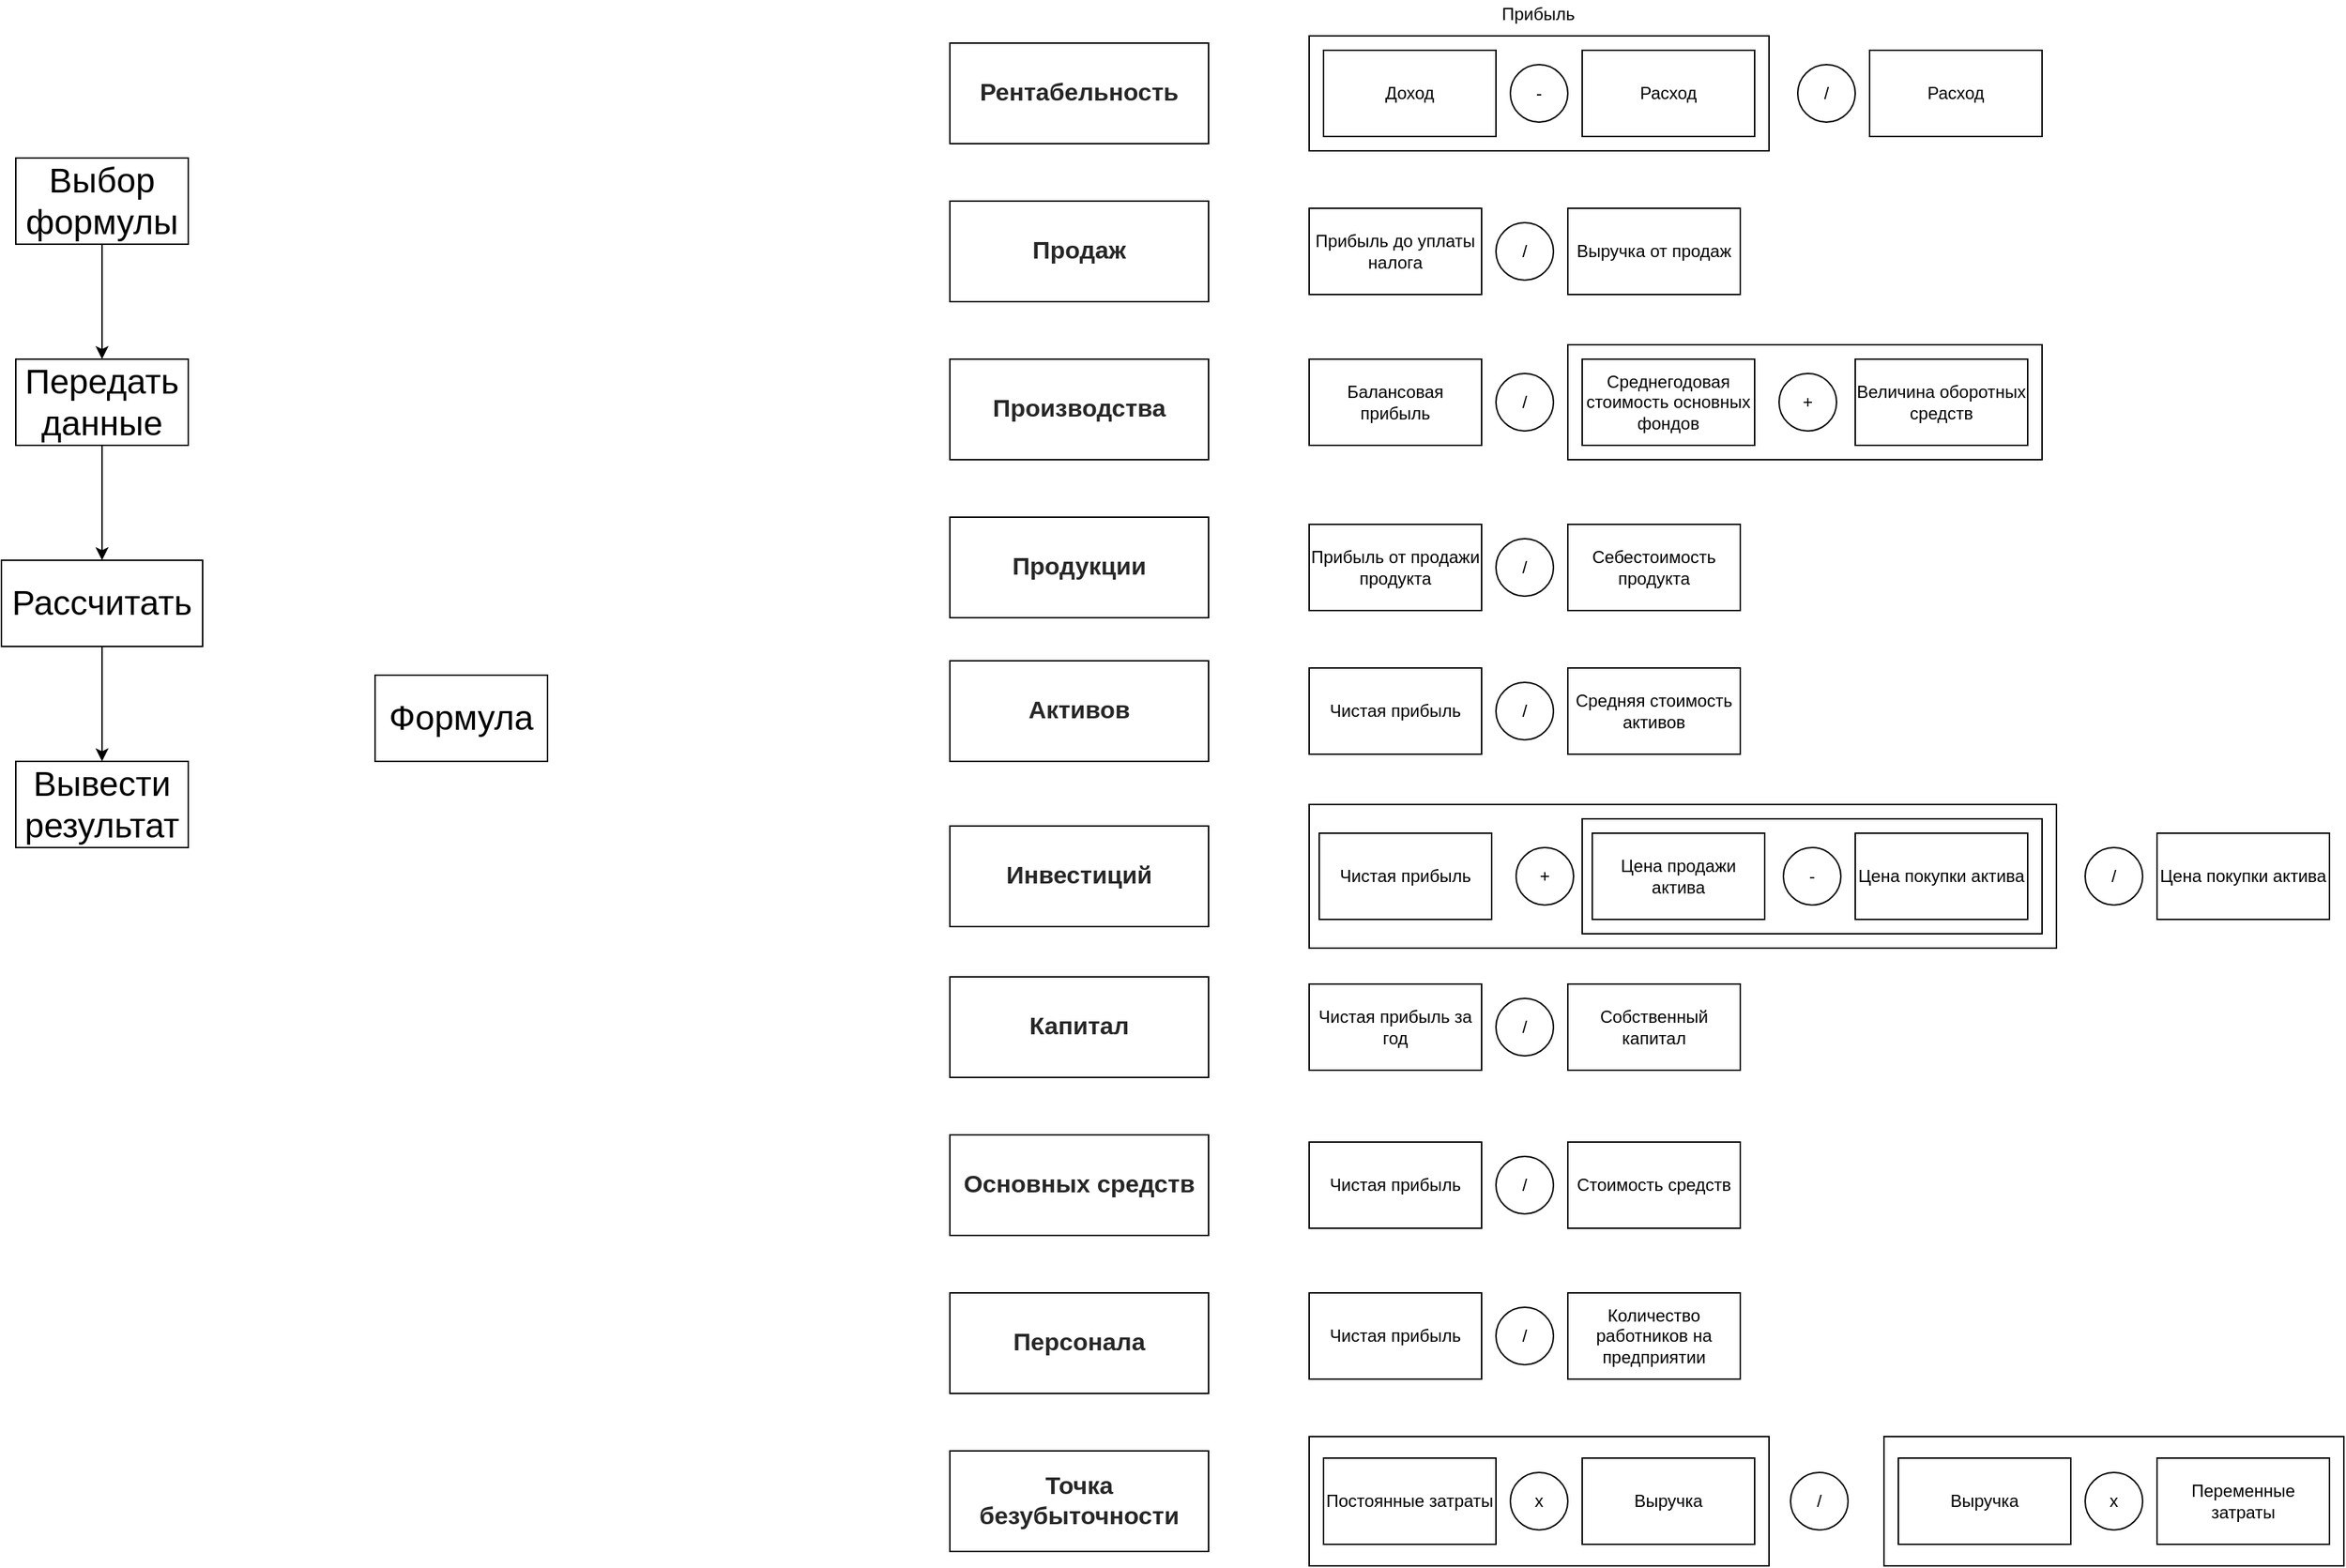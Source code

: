 <mxfile version="13.7.9" type="device"><diagram id="9YGr0HDXZ0SiIhKGzCpL" name="Страница 1"><mxGraphModel dx="1615" dy="532" grid="1" gridSize="10" guides="1" tooltips="1" connect="1" arrows="1" fold="1" page="1" pageScale="1" pageWidth="827" pageHeight="1169" math="0" shadow="0"><root><mxCell id="0"/><mxCell id="1" parent="0"/><mxCell id="zR8xU9hytbK5z3WRYLGN-1" value="&lt;span style=&quot;font-weight: bolder ; color: rgb(39 , 39 , 39) ; font-family: &amp;#34;arial&amp;#34; , sans-serif ; font-size: 17px ; text-align: justify ; background-color: rgb(255 , 255 , 255)&quot;&gt;Продаж&lt;/span&gt;" style="rounded=0;whiteSpace=wrap;html=1;" parent="1" vertex="1"><mxGeometry x="260" y="150" width="180" height="70" as="geometry"/></mxCell><mxCell id="zR8xU9hytbK5z3WRYLGN-3" value="&lt;div style=&quot;text-align: justify&quot;&gt;&lt;font color=&quot;#272727&quot; face=&quot;arial, sans-serif&quot;&gt;&lt;span style=&quot;font-size: 17px ; background-color: rgb(255 , 255 , 255)&quot;&gt;&lt;b&gt;Продукции&lt;/b&gt;&lt;/span&gt;&lt;/font&gt;&lt;/div&gt;" style="rounded=0;whiteSpace=wrap;html=1;" parent="1" vertex="1"><mxGeometry x="260" y="370" width="180" height="70" as="geometry"/></mxCell><mxCell id="zR8xU9hytbK5z3WRYLGN-4" value="&lt;span style=&quot;font-weight: bolder ; color: rgb(39 , 39 , 39) ; font-family: &amp;#34;arial&amp;#34; , sans-serif ; font-size: 17px ; text-align: justify ; background-color: rgb(255 , 255 , 255)&quot;&gt;Активов&lt;/span&gt;" style="rounded=0;whiteSpace=wrap;html=1;" parent="1" vertex="1"><mxGeometry x="260" y="470" width="180" height="70" as="geometry"/></mxCell><mxCell id="zR8xU9hytbK5z3WRYLGN-5" value="&lt;span style=&quot;font-weight: bolder ; color: rgb(39 , 39 , 39) ; font-family: &amp;#34;arial&amp;#34; , sans-serif ; font-size: 17px ; text-align: justify ; background-color: rgb(255 , 255 , 255)&quot;&gt;Основных средств&lt;/span&gt;" style="rounded=0;whiteSpace=wrap;html=1;" parent="1" vertex="1"><mxGeometry x="260" y="800" width="180" height="70" as="geometry"/></mxCell><mxCell id="zR8xU9hytbK5z3WRYLGN-6" value="&lt;span style=&quot;font-weight: bolder ; color: rgb(39 , 39 , 39) ; font-family: &amp;#34;arial&amp;#34; , sans-serif ; font-size: 17px ; text-align: justify ; background-color: rgb(255 , 255 , 255)&quot;&gt;Капитал&lt;/span&gt;" style="rounded=0;whiteSpace=wrap;html=1;" parent="1" vertex="1"><mxGeometry x="260" y="690" width="180" height="70" as="geometry"/></mxCell><mxCell id="zR8xU9hytbK5z3WRYLGN-7" value="&lt;span style=&quot;font-weight: bolder ; color: rgb(39 , 39 , 39) ; font-family: &amp;#34;arial&amp;#34; , sans-serif ; font-size: 17px ; text-align: justify ; background-color: rgb(255 , 255 , 255)&quot;&gt;Персонала&lt;/span&gt;" style="rounded=0;whiteSpace=wrap;html=1;" parent="1" vertex="1"><mxGeometry x="260" y="910" width="180" height="70" as="geometry"/></mxCell><mxCell id="zR8xU9hytbK5z3WRYLGN-8" value="&lt;span style=&quot;font-weight: bolder ; color: rgb(39 , 39 , 39) ; font-family: &amp;#34;arial&amp;#34; , sans-serif ; font-size: 17px ; text-align: justify ; background-color: rgb(255 , 255 , 255)&quot;&gt;Инвестиций&lt;/span&gt;" style="rounded=0;whiteSpace=wrap;html=1;" parent="1" vertex="1"><mxGeometry x="260" y="585" width="180" height="70" as="geometry"/></mxCell><mxCell id="zR8xU9hytbK5z3WRYLGN-9" value="&lt;span style=&quot;font-weight: bolder ; color: rgb(39 , 39 , 39) ; font-family: &amp;#34;arial&amp;#34; , sans-serif ; font-size: 17px ; text-align: justify ; background-color: rgb(255 , 255 , 255)&quot;&gt;Точка безубыточности&lt;/span&gt;" style="rounded=0;whiteSpace=wrap;html=1;" parent="1" vertex="1"><mxGeometry x="260" y="1020" width="180" height="70" as="geometry"/></mxCell><mxCell id="zR8xU9hytbK5z3WRYLGN-11" value="&lt;span style=&quot;font-weight: bolder ; color: rgb(39 , 39 , 39) ; font-family: &amp;#34;arial&amp;#34; , sans-serif ; font-size: 17px ; text-align: justify ; background-color: rgb(255 , 255 , 255)&quot;&gt;Рентабельность&lt;/span&gt;" style="rounded=0;whiteSpace=wrap;html=1;" parent="1" vertex="1"><mxGeometry x="260" y="40" width="180" height="70" as="geometry"/></mxCell><mxCell id="zR8xU9hytbK5z3WRYLGN-12" value="&lt;div style=&quot;text-align: justify&quot;&gt;&lt;font color=&quot;#272727&quot; face=&quot;arial, sans-serif&quot;&gt;&lt;span style=&quot;font-size: 17px ; background-color: rgb(255 , 255 , 255)&quot;&gt;&lt;b&gt;Производства&lt;/b&gt;&lt;/span&gt;&lt;/font&gt;&lt;/div&gt;" style="rounded=0;whiteSpace=wrap;html=1;" parent="1" vertex="1"><mxGeometry x="260" y="260" width="180" height="70" as="geometry"/></mxCell><mxCell id="zR8xU9hytbK5z3WRYLGN-68" value="" style="group" parent="1" vertex="1" connectable="0"><mxGeometry x="510" y="10" width="510" height="105" as="geometry"/></mxCell><mxCell id="zR8xU9hytbK5z3WRYLGN-60" value="Доход" style="rounded=0;whiteSpace=wrap;html=1;" parent="zR8xU9hytbK5z3WRYLGN-68" vertex="1"><mxGeometry x="10" y="35" width="120" height="60" as="geometry"/></mxCell><mxCell id="zR8xU9hytbK5z3WRYLGN-61" value="Расход" style="rounded=0;whiteSpace=wrap;html=1;" parent="zR8xU9hytbK5z3WRYLGN-68" vertex="1"><mxGeometry x="190" y="35" width="120" height="60" as="geometry"/></mxCell><mxCell id="zR8xU9hytbK5z3WRYLGN-62" value="-" style="ellipse;whiteSpace=wrap;html=1;" parent="zR8xU9hytbK5z3WRYLGN-68" vertex="1"><mxGeometry x="140" y="45" width="40" height="40" as="geometry"/></mxCell><mxCell id="zR8xU9hytbK5z3WRYLGN-63" value="" style="rounded=0;whiteSpace=wrap;html=1;fillColor=none;" parent="zR8xU9hytbK5z3WRYLGN-68" vertex="1"><mxGeometry y="25" width="320" height="80" as="geometry"/></mxCell><mxCell id="zR8xU9hytbK5z3WRYLGN-64" value="Расход" style="rounded=0;whiteSpace=wrap;html=1;" parent="zR8xU9hytbK5z3WRYLGN-68" vertex="1"><mxGeometry x="390" y="35" width="120" height="60" as="geometry"/></mxCell><mxCell id="zR8xU9hytbK5z3WRYLGN-65" value="/" style="ellipse;whiteSpace=wrap;html=1;" parent="zR8xU9hytbK5z3WRYLGN-68" vertex="1"><mxGeometry x="340" y="45" width="40" height="40" as="geometry"/></mxCell><mxCell id="zR8xU9hytbK5z3WRYLGN-66" value="Прибыль" style="text;html=1;align=center;verticalAlign=middle;resizable=0;points=[];autosize=1;" parent="zR8xU9hytbK5z3WRYLGN-68" vertex="1"><mxGeometry x="124" width="70" height="20" as="geometry"/></mxCell><mxCell id="zR8xU9hytbK5z3WRYLGN-69" value="" style="group" parent="1" vertex="1" connectable="0"><mxGeometry x="510" y="155" width="300" height="60" as="geometry"/></mxCell><mxCell id="zR8xU9hytbK5z3WRYLGN-14" value="Прибыль до уплаты налога" style="rounded=0;whiteSpace=wrap;html=1;" parent="zR8xU9hytbK5z3WRYLGN-69" vertex="1"><mxGeometry width="120" height="60" as="geometry"/></mxCell><mxCell id="zR8xU9hytbK5z3WRYLGN-15" value="Выручка от продаж" style="rounded=0;whiteSpace=wrap;html=1;" parent="zR8xU9hytbK5z3WRYLGN-69" vertex="1"><mxGeometry x="180" width="120" height="60" as="geometry"/></mxCell><mxCell id="zR8xU9hytbK5z3WRYLGN-16" value="/" style="ellipse;whiteSpace=wrap;html=1;" parent="zR8xU9hytbK5z3WRYLGN-69" vertex="1"><mxGeometry x="130" y="10" width="40" height="40" as="geometry"/></mxCell><mxCell id="zR8xU9hytbK5z3WRYLGN-70" value="" style="group" parent="1" vertex="1" connectable="0"><mxGeometry x="510" y="250" width="510" height="80" as="geometry"/></mxCell><mxCell id="zR8xU9hytbK5z3WRYLGN-22" value="" style="rounded=0;whiteSpace=wrap;html=1;fillColor=none;" parent="zR8xU9hytbK5z3WRYLGN-70" vertex="1"><mxGeometry x="180" width="330" height="80" as="geometry"/></mxCell><mxCell id="zR8xU9hytbK5z3WRYLGN-17" value="Балансовая прибыль" style="rounded=0;whiteSpace=wrap;html=1;" parent="zR8xU9hytbK5z3WRYLGN-70" vertex="1"><mxGeometry y="10" width="120" height="60" as="geometry"/></mxCell><mxCell id="zR8xU9hytbK5z3WRYLGN-18" value="Среднегодовая стоимость основных фондов" style="rounded=0;whiteSpace=wrap;html=1;" parent="zR8xU9hytbK5z3WRYLGN-70" vertex="1"><mxGeometry x="190" y="10" width="120" height="60" as="geometry"/></mxCell><mxCell id="zR8xU9hytbK5z3WRYLGN-19" value="/" style="ellipse;whiteSpace=wrap;html=1;" parent="zR8xU9hytbK5z3WRYLGN-70" vertex="1"><mxGeometry x="130" y="20" width="40" height="40" as="geometry"/></mxCell><mxCell id="zR8xU9hytbK5z3WRYLGN-20" value="+" style="ellipse;whiteSpace=wrap;html=1;" parent="zR8xU9hytbK5z3WRYLGN-70" vertex="1"><mxGeometry x="327" y="20" width="40" height="40" as="geometry"/></mxCell><mxCell id="zR8xU9hytbK5z3WRYLGN-21" value="Величина оборотных средств" style="rounded=0;whiteSpace=wrap;html=1;" parent="zR8xU9hytbK5z3WRYLGN-70" vertex="1"><mxGeometry x="380" y="10" width="120" height="60" as="geometry"/></mxCell><mxCell id="zR8xU9hytbK5z3WRYLGN-71" value="" style="group" parent="1" vertex="1" connectable="0"><mxGeometry x="510" y="375" width="300" height="60" as="geometry"/></mxCell><mxCell id="zR8xU9hytbK5z3WRYLGN-26" value="Прибыль от продажи продукта" style="rounded=0;whiteSpace=wrap;html=1;" parent="zR8xU9hytbK5z3WRYLGN-71" vertex="1"><mxGeometry width="120" height="60" as="geometry"/></mxCell><mxCell id="zR8xU9hytbK5z3WRYLGN-27" value="Себестоимость продукта" style="rounded=0;whiteSpace=wrap;html=1;" parent="zR8xU9hytbK5z3WRYLGN-71" vertex="1"><mxGeometry x="180" width="120" height="60" as="geometry"/></mxCell><mxCell id="zR8xU9hytbK5z3WRYLGN-28" value="/" style="ellipse;whiteSpace=wrap;html=1;" parent="zR8xU9hytbK5z3WRYLGN-71" vertex="1"><mxGeometry x="130" y="10" width="40" height="40" as="geometry"/></mxCell><mxCell id="zR8xU9hytbK5z3WRYLGN-72" value="" style="group" parent="1" vertex="1" connectable="0"><mxGeometry x="510" y="475" width="300" height="60" as="geometry"/></mxCell><mxCell id="zR8xU9hytbK5z3WRYLGN-23" value="Чистая прибыль" style="rounded=0;whiteSpace=wrap;html=1;" parent="zR8xU9hytbK5z3WRYLGN-72" vertex="1"><mxGeometry width="120" height="60" as="geometry"/></mxCell><mxCell id="zR8xU9hytbK5z3WRYLGN-24" value="Средняя стоимость активов" style="rounded=0;whiteSpace=wrap;html=1;" parent="zR8xU9hytbK5z3WRYLGN-72" vertex="1"><mxGeometry x="180" width="120" height="60" as="geometry"/></mxCell><mxCell id="zR8xU9hytbK5z3WRYLGN-25" value="/" style="ellipse;whiteSpace=wrap;html=1;" parent="zR8xU9hytbK5z3WRYLGN-72" vertex="1"><mxGeometry x="130" y="10" width="40" height="40" as="geometry"/></mxCell><mxCell id="zR8xU9hytbK5z3WRYLGN-73" value="" style="group" parent="1" vertex="1" connectable="0"><mxGeometry x="510" y="570" width="710" height="100" as="geometry"/></mxCell><mxCell id="zR8xU9hytbK5z3WRYLGN-35" value="" style="rounded=0;whiteSpace=wrap;html=1;fillColor=none;" parent="zR8xU9hytbK5z3WRYLGN-73" vertex="1"><mxGeometry x="190" y="10" width="320" height="80" as="geometry"/></mxCell><mxCell id="zR8xU9hytbK5z3WRYLGN-38" value="" style="rounded=0;whiteSpace=wrap;html=1;fillColor=none;" parent="zR8xU9hytbK5z3WRYLGN-73" vertex="1"><mxGeometry width="520" height="100" as="geometry"/></mxCell><mxCell id="zR8xU9hytbK5z3WRYLGN-32" value="Чистая прибыль" style="rounded=0;whiteSpace=wrap;html=1;" parent="zR8xU9hytbK5z3WRYLGN-73" vertex="1"><mxGeometry x="7" y="20" width="120" height="60" as="geometry"/></mxCell><mxCell id="zR8xU9hytbK5z3WRYLGN-33" value="+" style="ellipse;whiteSpace=wrap;html=1;" parent="zR8xU9hytbK5z3WRYLGN-73" vertex="1"><mxGeometry x="144" y="30" width="40" height="40" as="geometry"/></mxCell><mxCell id="zR8xU9hytbK5z3WRYLGN-34" value="Цена продажи актива" style="rounded=0;whiteSpace=wrap;html=1;" parent="zR8xU9hytbK5z3WRYLGN-73" vertex="1"><mxGeometry x="197" y="20" width="120" height="60" as="geometry"/></mxCell><mxCell id="zR8xU9hytbK5z3WRYLGN-36" value="Цена покупки актива" style="rounded=0;whiteSpace=wrap;html=1;" parent="zR8xU9hytbK5z3WRYLGN-73" vertex="1"><mxGeometry x="380" y="20" width="120" height="60" as="geometry"/></mxCell><mxCell id="zR8xU9hytbK5z3WRYLGN-37" value="-" style="ellipse;whiteSpace=wrap;html=1;" parent="zR8xU9hytbK5z3WRYLGN-73" vertex="1"><mxGeometry x="330" y="30" width="40" height="40" as="geometry"/></mxCell><mxCell id="zR8xU9hytbK5z3WRYLGN-40" value="Цена покупки актива" style="rounded=0;whiteSpace=wrap;html=1;" parent="zR8xU9hytbK5z3WRYLGN-73" vertex="1"><mxGeometry x="590" y="20" width="120" height="60" as="geometry"/></mxCell><mxCell id="zR8xU9hytbK5z3WRYLGN-41" value="/" style="ellipse;whiteSpace=wrap;html=1;" parent="zR8xU9hytbK5z3WRYLGN-73" vertex="1"><mxGeometry x="540" y="30" width="40" height="40" as="geometry"/></mxCell><mxCell id="zR8xU9hytbK5z3WRYLGN-74" value="" style="group" parent="1" vertex="1" connectable="0"><mxGeometry x="510" y="695" width="300" height="60" as="geometry"/></mxCell><mxCell id="zR8xU9hytbK5z3WRYLGN-42" value="Чистая прибыль за год" style="rounded=0;whiteSpace=wrap;html=1;" parent="zR8xU9hytbK5z3WRYLGN-74" vertex="1"><mxGeometry width="120" height="60" as="geometry"/></mxCell><mxCell id="zR8xU9hytbK5z3WRYLGN-43" value="Собственный капитал" style="rounded=0;whiteSpace=wrap;html=1;" parent="zR8xU9hytbK5z3WRYLGN-74" vertex="1"><mxGeometry x="180" width="120" height="60" as="geometry"/></mxCell><mxCell id="zR8xU9hytbK5z3WRYLGN-44" value="/" style="ellipse;whiteSpace=wrap;html=1;" parent="zR8xU9hytbK5z3WRYLGN-74" vertex="1"><mxGeometry x="130" y="10" width="40" height="40" as="geometry"/></mxCell><mxCell id="zR8xU9hytbK5z3WRYLGN-75" value="" style="group" parent="1" vertex="1" connectable="0"><mxGeometry x="510" y="805" width="300" height="60" as="geometry"/></mxCell><mxCell id="zR8xU9hytbK5z3WRYLGN-45" value="Чистая прибыль" style="rounded=0;whiteSpace=wrap;html=1;" parent="zR8xU9hytbK5z3WRYLGN-75" vertex="1"><mxGeometry width="120" height="60" as="geometry"/></mxCell><mxCell id="zR8xU9hytbK5z3WRYLGN-46" value="Стоимость средств" style="rounded=0;whiteSpace=wrap;html=1;" parent="zR8xU9hytbK5z3WRYLGN-75" vertex="1"><mxGeometry x="180" width="120" height="60" as="geometry"/></mxCell><mxCell id="zR8xU9hytbK5z3WRYLGN-47" value="/" style="ellipse;whiteSpace=wrap;html=1;" parent="zR8xU9hytbK5z3WRYLGN-75" vertex="1"><mxGeometry x="130" y="10" width="40" height="40" as="geometry"/></mxCell><mxCell id="zR8xU9hytbK5z3WRYLGN-76" value="" style="group" parent="1" vertex="1" connectable="0"><mxGeometry x="510" y="910" width="300" height="60" as="geometry"/></mxCell><mxCell id="zR8xU9hytbK5z3WRYLGN-48" value="Чистая прибыль" style="rounded=0;whiteSpace=wrap;html=1;" parent="zR8xU9hytbK5z3WRYLGN-76" vertex="1"><mxGeometry width="120" height="60" as="geometry"/></mxCell><mxCell id="zR8xU9hytbK5z3WRYLGN-49" value="Количество работников на предприятии" style="rounded=0;whiteSpace=wrap;html=1;" parent="zR8xU9hytbK5z3WRYLGN-76" vertex="1"><mxGeometry x="180" width="120" height="60" as="geometry"/></mxCell><mxCell id="zR8xU9hytbK5z3WRYLGN-50" value="/" style="ellipse;whiteSpace=wrap;html=1;" parent="zR8xU9hytbK5z3WRYLGN-76" vertex="1"><mxGeometry x="130" y="10" width="40" height="40" as="geometry"/></mxCell><mxCell id="zR8xU9hytbK5z3WRYLGN-77" value="" style="group" parent="1" vertex="1" connectable="0"><mxGeometry x="510" y="1010" width="720" height="90" as="geometry"/></mxCell><mxCell id="zR8xU9hytbK5z3WRYLGN-54" value="" style="rounded=0;whiteSpace=wrap;html=1;fillColor=none;" parent="zR8xU9hytbK5z3WRYLGN-77" vertex="1"><mxGeometry width="320" height="90" as="geometry"/></mxCell><mxCell id="zR8xU9hytbK5z3WRYLGN-58" value="" style="rounded=0;whiteSpace=wrap;html=1;fillColor=none;" parent="zR8xU9hytbK5z3WRYLGN-77" vertex="1"><mxGeometry x="400" width="320" height="90" as="geometry"/></mxCell><mxCell id="zR8xU9hytbK5z3WRYLGN-51" value="Постоянные затраты" style="rounded=0;whiteSpace=wrap;html=1;" parent="zR8xU9hytbK5z3WRYLGN-77" vertex="1"><mxGeometry x="10" y="15" width="120" height="60" as="geometry"/></mxCell><mxCell id="zR8xU9hytbK5z3WRYLGN-52" value="Выручка" style="rounded=0;whiteSpace=wrap;html=1;" parent="zR8xU9hytbK5z3WRYLGN-77" vertex="1"><mxGeometry x="190" y="15" width="120" height="60" as="geometry"/></mxCell><mxCell id="zR8xU9hytbK5z3WRYLGN-53" value="x" style="ellipse;whiteSpace=wrap;html=1;" parent="zR8xU9hytbK5z3WRYLGN-77" vertex="1"><mxGeometry x="140" y="25" width="40" height="40" as="geometry"/></mxCell><mxCell id="zR8xU9hytbK5z3WRYLGN-55" value="Выручка" style="rounded=0;whiteSpace=wrap;html=1;" parent="zR8xU9hytbK5z3WRYLGN-77" vertex="1"><mxGeometry x="410" y="15" width="120" height="60" as="geometry"/></mxCell><mxCell id="zR8xU9hytbK5z3WRYLGN-56" value="Переменные затраты" style="rounded=0;whiteSpace=wrap;html=1;" parent="zR8xU9hytbK5z3WRYLGN-77" vertex="1"><mxGeometry x="590" y="15" width="120" height="60" as="geometry"/></mxCell><mxCell id="zR8xU9hytbK5z3WRYLGN-57" value="x" style="ellipse;whiteSpace=wrap;html=1;" parent="zR8xU9hytbK5z3WRYLGN-77" vertex="1"><mxGeometry x="540" y="25" width="40" height="40" as="geometry"/></mxCell><mxCell id="zR8xU9hytbK5z3WRYLGN-59" value="/" style="ellipse;whiteSpace=wrap;html=1;" parent="zR8xU9hytbK5z3WRYLGN-77" vertex="1"><mxGeometry x="335" y="25" width="40" height="40" as="geometry"/></mxCell><mxCell id="zR8xU9hytbK5z3WRYLGN-79" value="Формула" style="rounded=0;whiteSpace=wrap;html=1;fontSize=24;" parent="1" vertex="1"><mxGeometry x="-140" y="480" width="120" height="60" as="geometry"/></mxCell><mxCell id="zR8xU9hytbK5z3WRYLGN-83" value="" style="edgeStyle=orthogonalEdgeStyle;rounded=0;orthogonalLoop=1;jettySize=auto;html=1;fontSize=24;" parent="1" source="zR8xU9hytbK5z3WRYLGN-81" target="zR8xU9hytbK5z3WRYLGN-82" edge="1"><mxGeometry relative="1" as="geometry"/></mxCell><mxCell id="zR8xU9hytbK5z3WRYLGN-81" value="Выбор формулы" style="rounded=0;whiteSpace=wrap;html=1;fillColor=#ffffff;fontSize=24;" parent="1" vertex="1"><mxGeometry x="-390" y="120" width="120" height="60" as="geometry"/></mxCell><mxCell id="zR8xU9hytbK5z3WRYLGN-85" value="" style="edgeStyle=orthogonalEdgeStyle;rounded=0;orthogonalLoop=1;jettySize=auto;html=1;fontSize=24;" parent="1" source="zR8xU9hytbK5z3WRYLGN-82" target="zR8xU9hytbK5z3WRYLGN-84" edge="1"><mxGeometry relative="1" as="geometry"/></mxCell><mxCell id="zR8xU9hytbK5z3WRYLGN-82" value="Передать данные" style="whiteSpace=wrap;html=1;rounded=0;fontSize=24;" parent="1" vertex="1"><mxGeometry x="-390" y="260" width="120" height="60" as="geometry"/></mxCell><mxCell id="zR8xU9hytbK5z3WRYLGN-87" value="" style="edgeStyle=orthogonalEdgeStyle;rounded=0;orthogonalLoop=1;jettySize=auto;html=1;fontSize=24;" parent="1" source="zR8xU9hytbK5z3WRYLGN-84" target="zR8xU9hytbK5z3WRYLGN-86" edge="1"><mxGeometry relative="1" as="geometry"/></mxCell><mxCell id="zR8xU9hytbK5z3WRYLGN-84" value="Рассчитать" style="whiteSpace=wrap;html=1;rounded=0;fontSize=24;" parent="1" vertex="1"><mxGeometry x="-400" y="400" width="140" height="60" as="geometry"/></mxCell><mxCell id="zR8xU9hytbK5z3WRYLGN-86" value="Вывести результат" style="whiteSpace=wrap;html=1;rounded=0;fontSize=24;" parent="1" vertex="1"><mxGeometry x="-390" y="540" width="120" height="60" as="geometry"/></mxCell></root></mxGraphModel></diagram></mxfile>